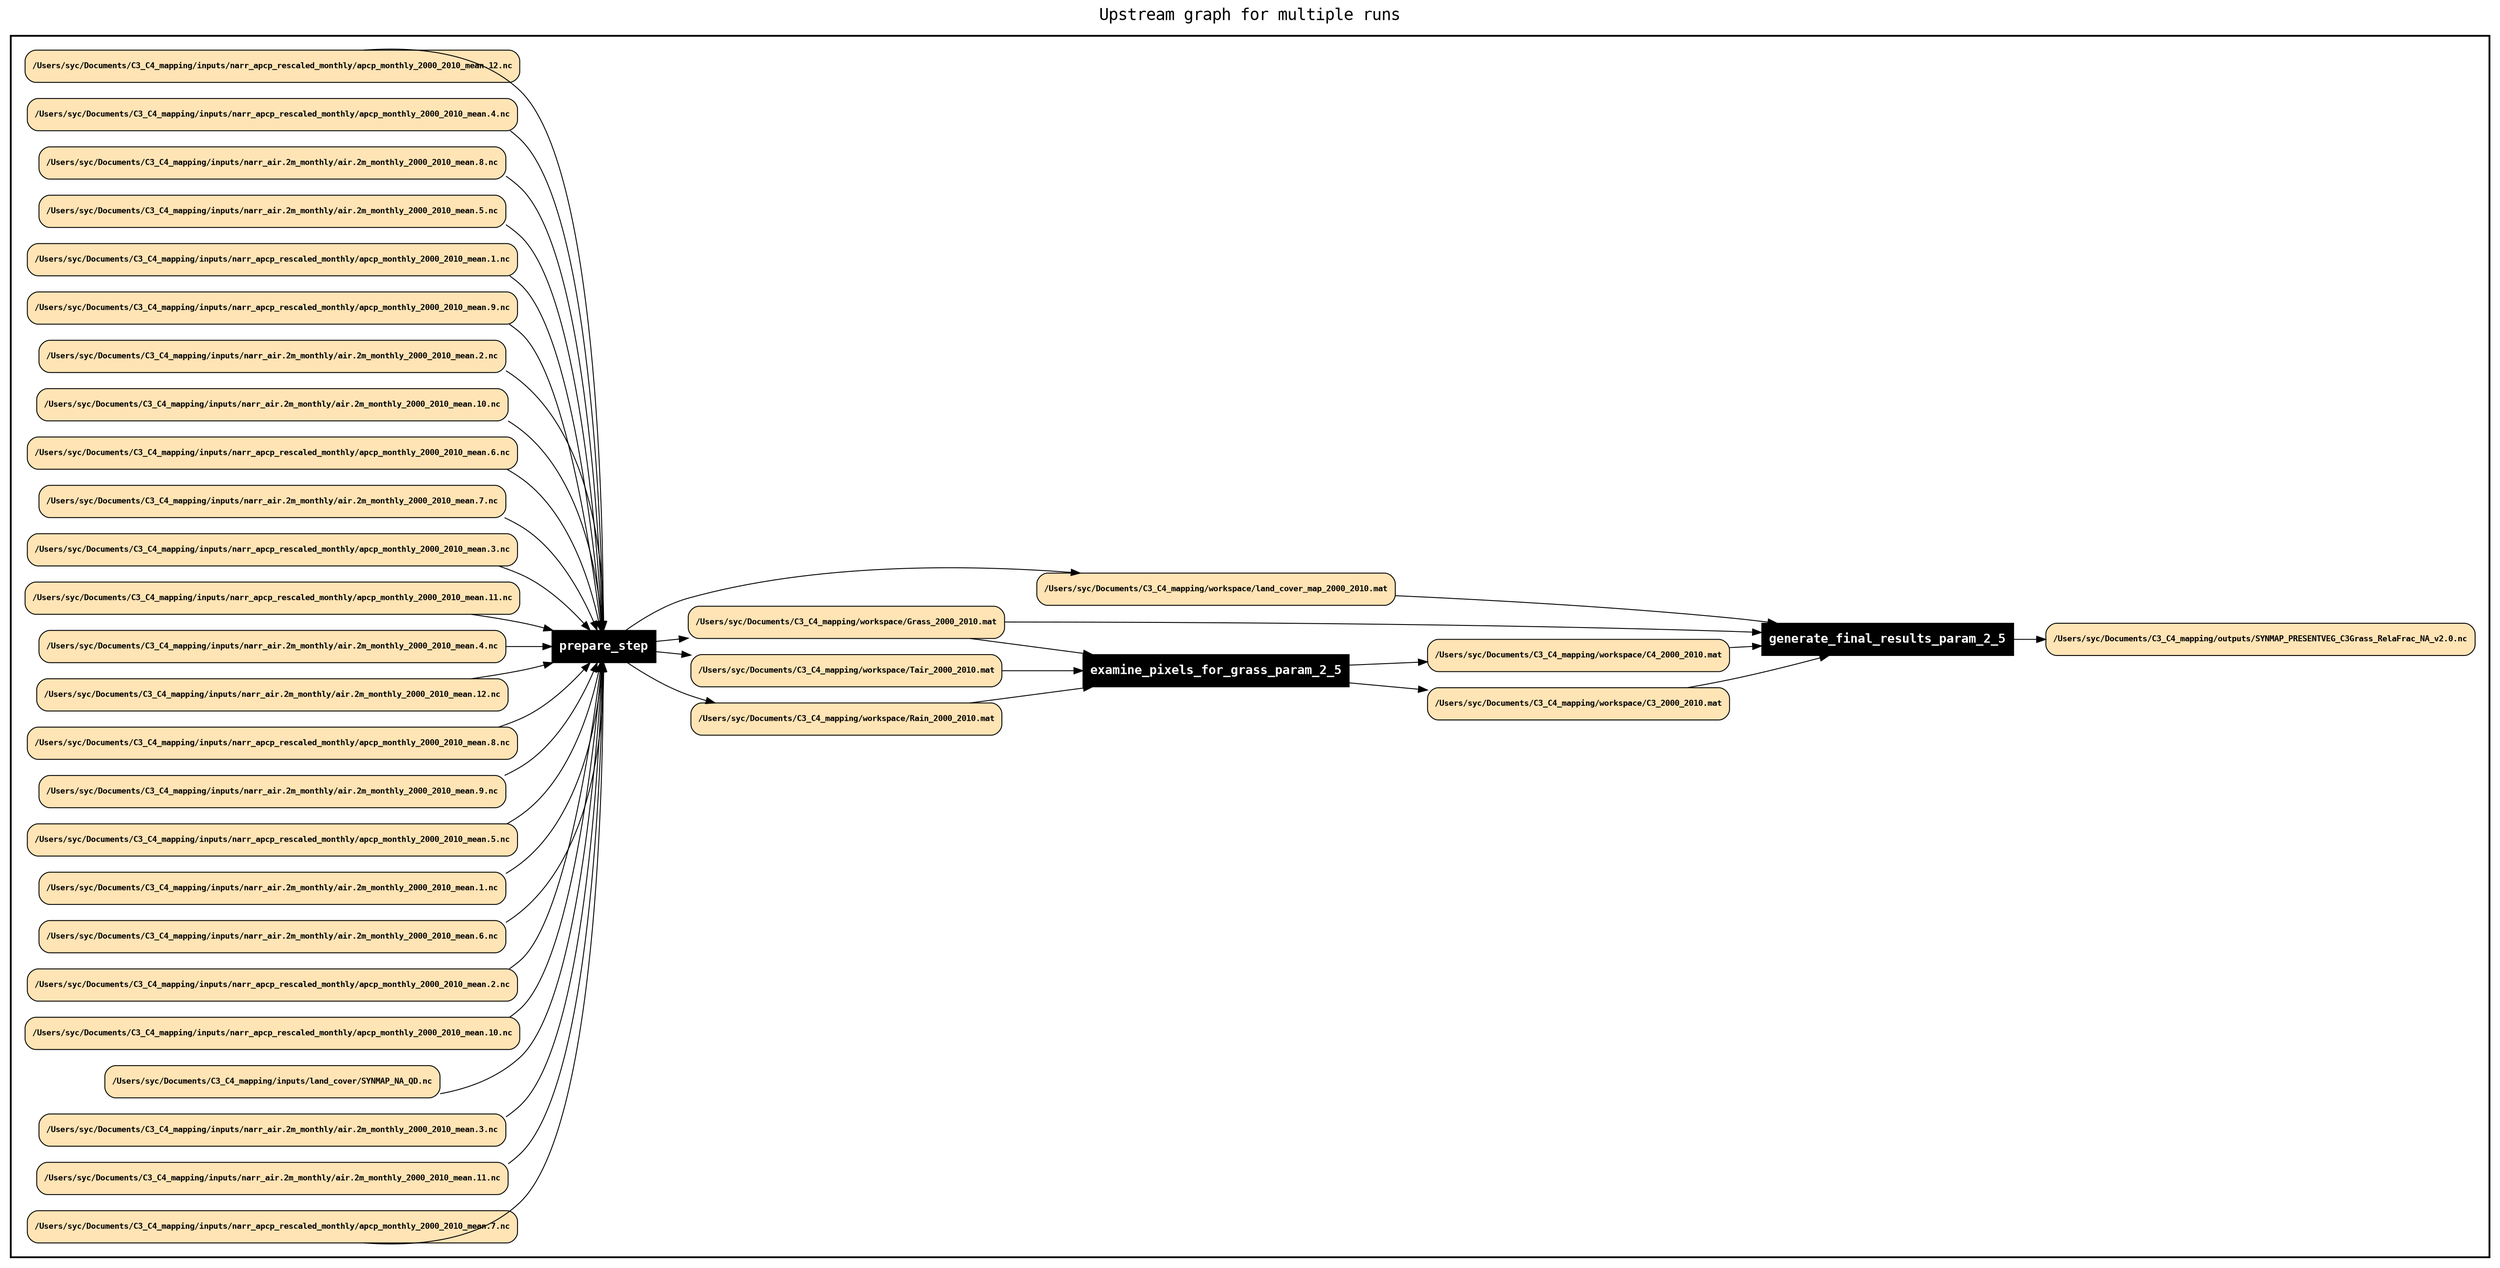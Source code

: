 
digraph yw_data_view {
rankdir=LR
fontname=Courier; fontsize=18; labelloc=t
label="Upstream graph for multiple runs"
subgraph cluster_workflow { label=""; color=black; penwidth=2
subgraph cluster_workflow_inner { label=""; color=white
node[shape=box style=filled fillcolor="black" peripheries=1 fontname="Courier-Bold" fontcolor=white]
"examine_pixels_for_grass_param_2_5"
"prepare_step"
"generate_final_results_param_2_5"
node[shape=box style="rounded,filled" fillcolor="#FFE4B5" peripheries=1 fontname="Courier-Bold" fontsize=9 fontcolor=black]
"/Users/syc/Documents/C3_C4_mapping/inputs/narr_apcp_rescaled_monthly/apcp_monthly_2000_2010_mean.12.nc"
"/Users/syc/Documents/C3_C4_mapping/inputs/narr_apcp_rescaled_monthly/apcp_monthly_2000_2010_mean.4.nc"
"/Users/syc/Documents/C3_C4_mapping/inputs/narr_air.2m_monthly/air.2m_monthly_2000_2010_mean.8.nc"
"/Users/syc/Documents/C3_C4_mapping/inputs/narr_air.2m_monthly/air.2m_monthly_2000_2010_mean.5.nc"
"/Users/syc/Documents/C3_C4_mapping/inputs/narr_apcp_rescaled_monthly/apcp_monthly_2000_2010_mean.1.nc"
"/Users/syc/Documents/C3_C4_mapping/inputs/narr_apcp_rescaled_monthly/apcp_monthly_2000_2010_mean.9.nc"
"/Users/syc/Documents/C3_C4_mapping/workspace/C3_2000_2010.mat"
"/Users/syc/Documents/C3_C4_mapping/workspace/C3_2000_2010.mat"
"/Users/syc/Documents/C3_C4_mapping/inputs/narr_air.2m_monthly/air.2m_monthly_2000_2010_mean.2.nc"
"/Users/syc/Documents/C3_C4_mapping/inputs/narr_air.2m_monthly/air.2m_monthly_2000_2010_mean.10.nc"
"/Users/syc/Documents/C3_C4_mapping/inputs/narr_apcp_rescaled_monthly/apcp_monthly_2000_2010_mean.6.nc"
"/Users/syc/Documents/C3_C4_mapping/workspace/Rain_2000_2010.mat"
"/Users/syc/Documents/C3_C4_mapping/workspace/Rain_2000_2010.mat"
"/Users/syc/Documents/C3_C4_mapping/workspace/Rain_2000_2010.mat"
"/Users/syc/Documents/C3_C4_mapping/inputs/narr_air.2m_monthly/air.2m_monthly_2000_2010_mean.7.nc"
"/Users/syc/Documents/C3_C4_mapping/inputs/narr_apcp_rescaled_monthly/apcp_monthly_2000_2010_mean.3.nc"
"/Users/syc/Documents/C3_C4_mapping/inputs/narr_apcp_rescaled_monthly/apcp_monthly_2000_2010_mean.11.nc"
"/Users/syc/Documents/C3_C4_mapping/inputs/narr_air.2m_monthly/air.2m_monthly_2000_2010_mean.4.nc"
"/Users/syc/Documents/C3_C4_mapping/inputs/narr_air.2m_monthly/air.2m_monthly_2000_2010_mean.12.nc"
"/Users/syc/Documents/C3_C4_mapping/inputs/narr_apcp_rescaled_monthly/apcp_monthly_2000_2010_mean.8.nc"
"/Users/syc/Documents/C3_C4_mapping/outputs/SYNMAP_PRESENTVEG_C3Grass_RelaFrac_NA_v2.0.nc"
"/Users/syc/Documents/C3_C4_mapping/inputs/narr_air.2m_monthly/air.2m_monthly_2000_2010_mean.9.nc"
"/Users/syc/Documents/C3_C4_mapping/inputs/narr_apcp_rescaled_monthly/apcp_monthly_2000_2010_mean.5.nc"
"/Users/syc/Documents/C3_C4_mapping/workspace/Tair_2000_2010.mat"
"/Users/syc/Documents/C3_C4_mapping/workspace/Tair_2000_2010.mat"
"/Users/syc/Documents/C3_C4_mapping/workspace/Tair_2000_2010.mat"
"/Users/syc/Documents/C3_C4_mapping/workspace/land_cover_map_2000_2010.mat"
"/Users/syc/Documents/C3_C4_mapping/workspace/land_cover_map_2000_2010.mat"
"/Users/syc/Documents/C3_C4_mapping/workspace/land_cover_map_2000_2010.mat"
"/Users/syc/Documents/C3_C4_mapping/inputs/narr_air.2m_monthly/air.2m_monthly_2000_2010_mean.1.nc"
"/Users/syc/Documents/C3_C4_mapping/inputs/narr_air.2m_monthly/air.2m_monthly_2000_2010_mean.6.nc"
"/Users/syc/Documents/C3_C4_mapping/inputs/narr_apcp_rescaled_monthly/apcp_monthly_2000_2010_mean.2.nc"
"/Users/syc/Documents/C3_C4_mapping/inputs/narr_apcp_rescaled_monthly/apcp_monthly_2000_2010_mean.10.nc"
"/Users/syc/Documents/C3_C4_mapping/inputs/land_cover/SYNMAP_NA_QD.nc"
"/Users/syc/Documents/C3_C4_mapping/workspace/C4_2000_2010.mat"
"/Users/syc/Documents/C3_C4_mapping/workspace/C4_2000_2010.mat"
"/Users/syc/Documents/C3_C4_mapping/inputs/narr_air.2m_monthly/air.2m_monthly_2000_2010_mean.3.nc"
"/Users/syc/Documents/C3_C4_mapping/inputs/narr_air.2m_monthly/air.2m_monthly_2000_2010_mean.11.nc"
"/Users/syc/Documents/C3_C4_mapping/inputs/narr_apcp_rescaled_monthly/apcp_monthly_2000_2010_mean.7.nc"
"/Users/syc/Documents/C3_C4_mapping/workspace/Grass_2000_2010.mat"
"/Users/syc/Documents/C3_C4_mapping/workspace/Grass_2000_2010.mat"
"/Users/syc/Documents/C3_C4_mapping/workspace/Grass_2000_2010.mat"
"/Users/syc/Documents/C3_C4_mapping/workspace/Grass_2000_2010.mat"
"/Users/syc/Documents/C3_C4_mapping/workspace/Grass_2000_2010.mat"
}}
"/Users/syc/Documents/C3_C4_mapping/inputs/narr_apcp_rescaled_monthly/apcp_monthly_2000_2010_mean.6.nc" -> "prepare_step"
"/Users/syc/Documents/C3_C4_mapping/inputs/narr_air.2m_monthly/air.2m_monthly_2000_2010_mean.10.nc" -> "prepare_step"
"/Users/syc/Documents/C3_C4_mapping/inputs/narr_air.2m_monthly/air.2m_monthly_2000_2010_mean.2.nc" -> "prepare_step"
"/Users/syc/Documents/C3_C4_mapping/workspace/C3_2000_2010.mat" -> "generate_final_results_param_2_5"
"/Users/syc/Documents/C3_C4_mapping/inputs/narr_apcp_rescaled_monthly/apcp_monthly_2000_2010_mean.11.nc" -> "prepare_step"
"/Users/syc/Documents/C3_C4_mapping/inputs/narr_apcp_rescaled_monthly/apcp_monthly_2000_2010_mean.3.nc" -> "prepare_step"
"/Users/syc/Documents/C3_C4_mapping/inputs/narr_air.2m_monthly/air.2m_monthly_2000_2010_mean.7.nc" -> "prepare_step"
"/Users/syc/Documents/C3_C4_mapping/workspace/Rain_2000_2010.mat" -> "examine_pixels_for_grass_param_2_5"
"/Users/syc/Documents/C3_C4_mapping/inputs/narr_apcp_rescaled_monthly/apcp_monthly_2000_2010_mean.8.nc" -> "prepare_step"
"/Users/syc/Documents/C3_C4_mapping/inputs/narr_air.2m_monthly/air.2m_monthly_2000_2010_mean.12.nc" -> "prepare_step"
"/Users/syc/Documents/C3_C4_mapping/inputs/narr_air.2m_monthly/air.2m_monthly_2000_2010_mean.4.nc" -> "prepare_step"
"/Users/syc/Documents/C3_C4_mapping/inputs/narr_apcp_rescaled_monthly/apcp_monthly_2000_2010_mean.5.nc" -> "prepare_step"
"/Users/syc/Documents/C3_C4_mapping/inputs/narr_air.2m_monthly/air.2m_monthly_2000_2010_mean.9.nc" -> "prepare_step"
"/Users/syc/Documents/C3_C4_mapping/workspace/land_cover_map_2000_2010.mat" -> "generate_final_results_param_2_5"
"/Users/syc/Documents/C3_C4_mapping/workspace/Tair_2000_2010.mat" -> "examine_pixels_for_grass_param_2_5"
"/Users/syc/Documents/C3_C4_mapping/inputs/narr_air.2m_monthly/air.2m_monthly_2000_2010_mean.1.nc" -> "prepare_step"
"/Users/syc/Documents/C3_C4_mapping/inputs/narr_apcp_rescaled_monthly/apcp_monthly_2000_2010_mean.10.nc" -> "prepare_step"
"/Users/syc/Documents/C3_C4_mapping/inputs/narr_apcp_rescaled_monthly/apcp_monthly_2000_2010_mean.2.nc" -> "prepare_step"
"/Users/syc/Documents/C3_C4_mapping/inputs/narr_air.2m_monthly/air.2m_monthly_2000_2010_mean.6.nc" -> "prepare_step"
"/Users/syc/Documents/C3_C4_mapping/workspace/C4_2000_2010.mat" -> "generate_final_results_param_2_5"
"/Users/syc/Documents/C3_C4_mapping/inputs/land_cover/SYNMAP_NA_QD.nc" -> "prepare_step"
"/Users/syc/Documents/C3_C4_mapping/inputs/narr_apcp_rescaled_monthly/apcp_monthly_2000_2010_mean.7.nc" -> "prepare_step"
"/Users/syc/Documents/C3_C4_mapping/inputs/narr_air.2m_monthly/air.2m_monthly_2000_2010_mean.11.nc" -> "prepare_step"
"/Users/syc/Documents/C3_C4_mapping/inputs/narr_air.2m_monthly/air.2m_monthly_2000_2010_mean.3.nc" -> "prepare_step"
"/Users/syc/Documents/C3_C4_mapping/workspace/Grass_2000_2010.mat" -> "generate_final_results_param_2_5"
"/Users/syc/Documents/C3_C4_mapping/workspace/Grass_2000_2010.mat" -> "examine_pixels_for_grass_param_2_5"
"/Users/syc/Documents/C3_C4_mapping/inputs/narr_apcp_rescaled_monthly/apcp_monthly_2000_2010_mean.12.nc" -> "prepare_step"
"/Users/syc/Documents/C3_C4_mapping/inputs/narr_apcp_rescaled_monthly/apcp_monthly_2000_2010_mean.4.nc" -> "prepare_step"
"/Users/syc/Documents/C3_C4_mapping/inputs/narr_air.2m_monthly/air.2m_monthly_2000_2010_mean.8.nc" -> "prepare_step"
"/Users/syc/Documents/C3_C4_mapping/inputs/narr_apcp_rescaled_monthly/apcp_monthly_2000_2010_mean.9.nc" -> "prepare_step"
"/Users/syc/Documents/C3_C4_mapping/inputs/narr_apcp_rescaled_monthly/apcp_monthly_2000_2010_mean.1.nc" -> "prepare_step"
"/Users/syc/Documents/C3_C4_mapping/inputs/narr_air.2m_monthly/air.2m_monthly_2000_2010_mean.5.nc" -> "prepare_step"
"examine_pixels_for_grass_param_2_5" -> "/Users/syc/Documents/C3_C4_mapping/workspace/C3_2000_2010.mat"
"prepare_step" -> "/Users/syc/Documents/C3_C4_mapping/workspace/Rain_2000_2010.mat"
"generate_final_results_param_2_5" -> "/Users/syc/Documents/C3_C4_mapping/outputs/SYNMAP_PRESENTVEG_C3Grass_RelaFrac_NA_v2.0.nc"
"prepare_step" -> "/Users/syc/Documents/C3_C4_mapping/workspace/Tair_2000_2010.mat"
"prepare_step" -> "/Users/syc/Documents/C3_C4_mapping/workspace/land_cover_map_2000_2010.mat"
"examine_pixels_for_grass_param_2_5" -> "/Users/syc/Documents/C3_C4_mapping/workspace/C4_2000_2010.mat"
"prepare_step" -> "/Users/syc/Documents/C3_C4_mapping/workspace/Grass_2000_2010.mat"
}

